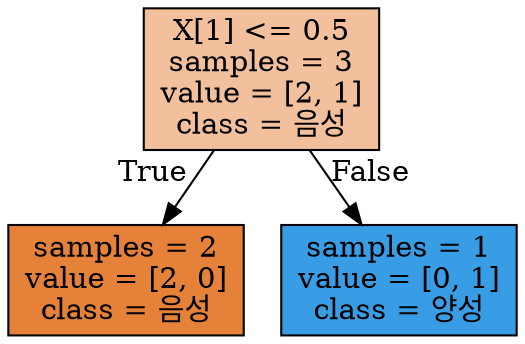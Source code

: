 digraph Tree {
node [shape=box, style="filled", color="black"] ;
0 [label="X[1] <= 0.5\nsamples = 3\nvalue = [2, 1]\nclass = 음성", fillcolor="#f2c09c"] ;
1 [label="samples = 2\nvalue = [2, 0]\nclass = 음성", fillcolor="#e58139"] ;
0 -> 1 [labeldistance=2.5, labelangle=45, headlabel="True"] ;
2 [label="samples = 1\nvalue = [0, 1]\nclass = 양성", fillcolor="#399de5"] ;
0 -> 2 [labeldistance=2.5, labelangle=-45, headlabel="False"] ;
}